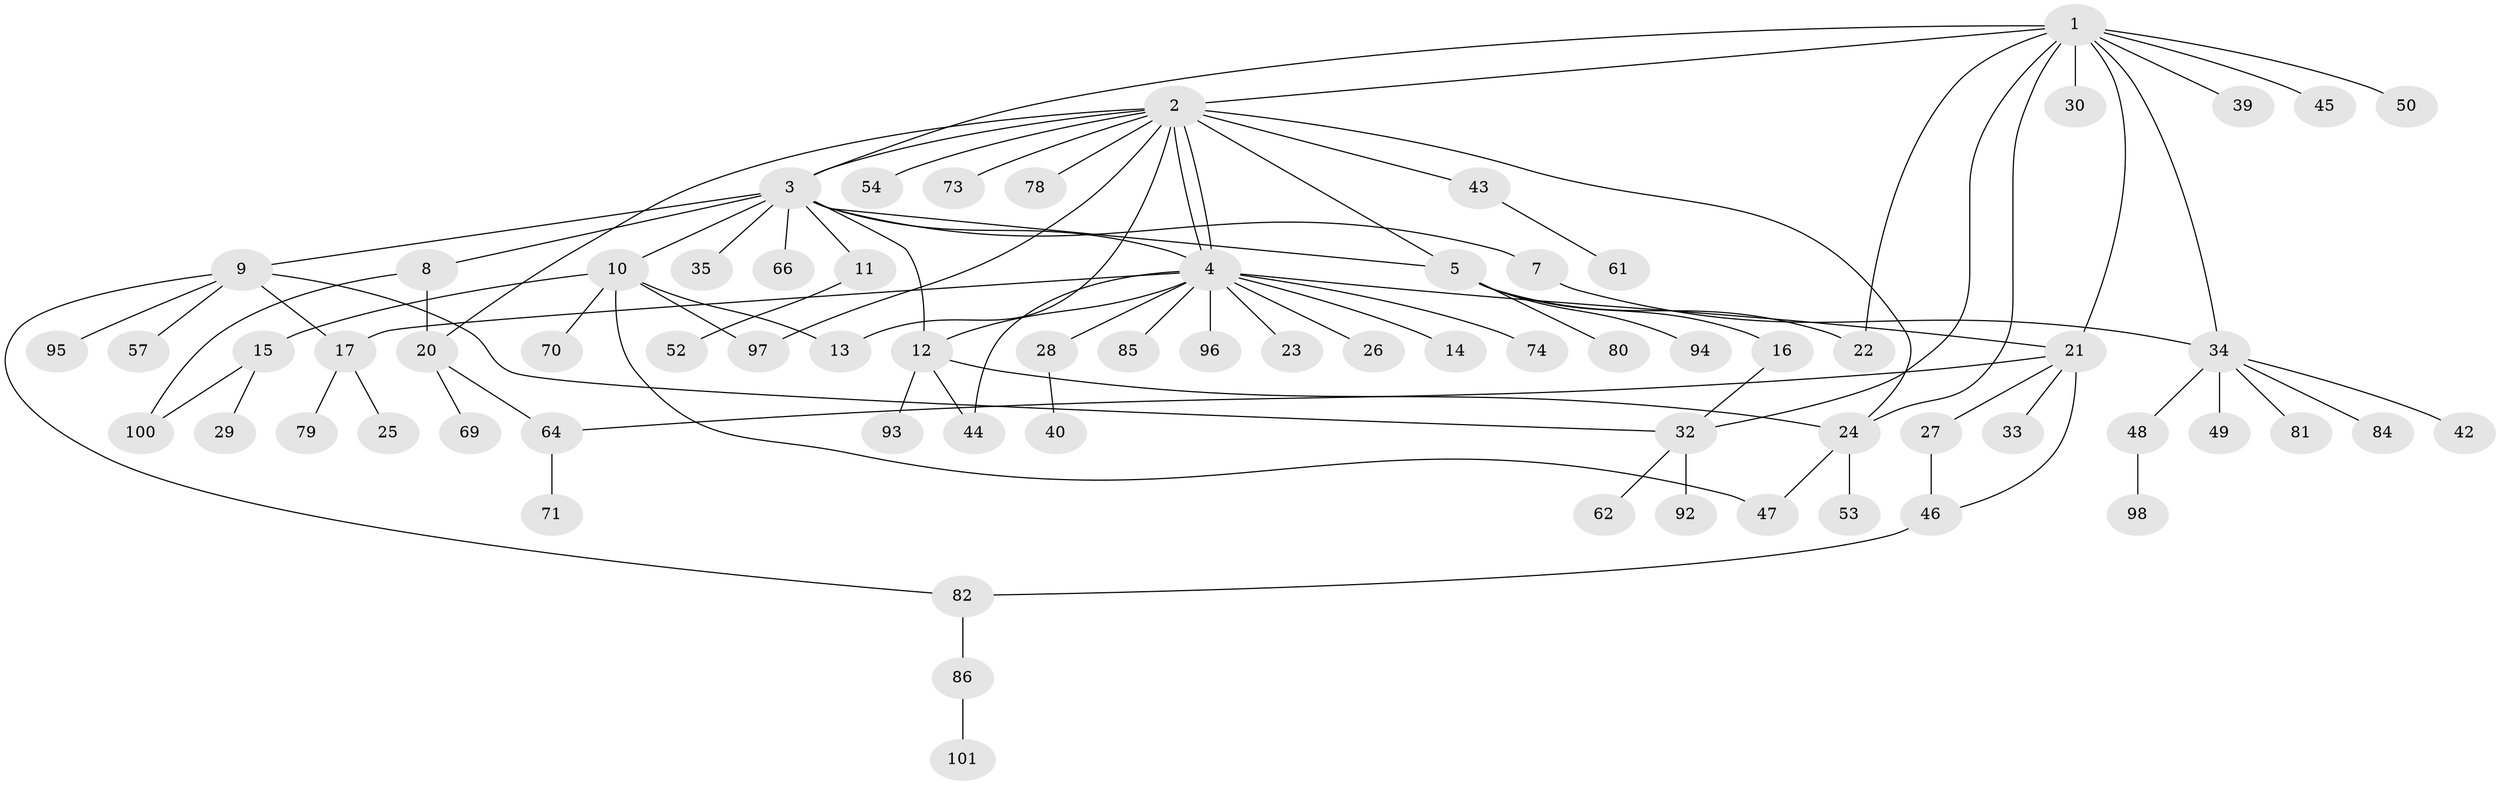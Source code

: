 // original degree distribution, {2: 0.21782178217821782, 11: 0.019801980198019802, 12: 0.009900990099009901, 13: 0.009900990099009901, 8: 0.009900990099009901, 6: 0.019801980198019802, 7: 0.019801980198019802, 3: 0.12871287128712872, 1: 0.48514851485148514, 4: 0.04950495049504951, 5: 0.0297029702970297}
// Generated by graph-tools (version 1.1) at 2025/11/02/27/25 16:11:10]
// undirected, 72 vertices, 93 edges
graph export_dot {
graph [start="1"]
  node [color=gray90,style=filled];
  1 [super="+6"];
  2 [super="+36"];
  3 [super="+19"];
  4 [super="+60"];
  5 [super="+31"];
  7 [super="+56"];
  8 [super="+18"];
  9 [super="+87"];
  10 [super="+59"];
  11 [super="+75"];
  12 [super="+38"];
  13;
  14;
  15 [super="+77"];
  16;
  17 [super="+68"];
  20 [super="+51"];
  21 [super="+90"];
  22 [super="+65"];
  23;
  24 [super="+99"];
  25 [super="+63"];
  26 [super="+83"];
  27 [super="+41"];
  28;
  29;
  30 [super="+72"];
  32 [super="+67"];
  33;
  34 [super="+37"];
  35;
  39;
  40;
  42;
  43 [super="+58"];
  44;
  45;
  46 [super="+55"];
  47;
  48;
  49;
  50 [super="+88"];
  52;
  53;
  54;
  57;
  61;
  62;
  64;
  66 [super="+76"];
  69;
  70;
  71;
  73;
  74;
  78;
  79;
  80;
  81;
  82 [super="+89"];
  84 [super="+91"];
  85;
  86;
  92;
  93;
  94;
  95;
  96;
  97;
  98;
  100;
  101;
  1 -- 2;
  1 -- 32;
  1 -- 34;
  1 -- 3;
  1 -- 39;
  1 -- 45;
  1 -- 50;
  1 -- 21;
  1 -- 22;
  1 -- 24;
  1 -- 30;
  2 -- 3;
  2 -- 4;
  2 -- 4;
  2 -- 5 [weight=2];
  2 -- 13;
  2 -- 24;
  2 -- 43;
  2 -- 97;
  2 -- 54;
  2 -- 73;
  2 -- 78;
  2 -- 20;
  3 -- 5;
  3 -- 7;
  3 -- 8;
  3 -- 9;
  3 -- 10;
  3 -- 11;
  3 -- 35;
  3 -- 4 [weight=2];
  3 -- 66;
  3 -- 12;
  4 -- 12;
  4 -- 14;
  4 -- 17;
  4 -- 21;
  4 -- 23;
  4 -- 26;
  4 -- 28;
  4 -- 74;
  4 -- 96;
  4 -- 85;
  4 -- 44;
  5 -- 16;
  5 -- 22;
  5 -- 80;
  5 -- 94;
  7 -- 34;
  8 -- 100;
  8 -- 20;
  9 -- 32;
  9 -- 57;
  9 -- 82;
  9 -- 95;
  9 -- 17;
  10 -- 13;
  10 -- 15;
  10 -- 47;
  10 -- 70;
  10 -- 97;
  11 -- 52;
  12 -- 24;
  12 -- 93;
  12 -- 44;
  15 -- 29;
  15 -- 100;
  16 -- 32;
  17 -- 25;
  17 -- 79;
  20 -- 69;
  20 -- 64;
  21 -- 27;
  21 -- 33;
  21 -- 46;
  21 -- 64;
  24 -- 53;
  24 -- 47;
  27 -- 46;
  28 -- 40;
  32 -- 62;
  32 -- 92;
  34 -- 48;
  34 -- 49;
  34 -- 84;
  34 -- 81;
  34 -- 42;
  43 -- 61;
  46 -- 82;
  48 -- 98;
  64 -- 71;
  82 -- 86;
  86 -- 101;
}
